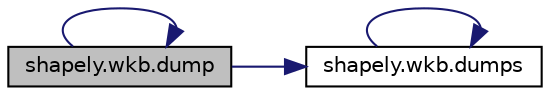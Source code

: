digraph "shapely.wkb.dump"
{
 // LATEX_PDF_SIZE
  edge [fontname="Helvetica",fontsize="10",labelfontname="Helvetica",labelfontsize="10"];
  node [fontname="Helvetica",fontsize="10",shape=record];
  rankdir="LR";
  Node1 [label="shapely.wkb.dump",height=0.2,width=0.4,color="black", fillcolor="grey75", style="filled", fontcolor="black",tooltip=" "];
  Node1 -> Node1 [color="midnightblue",fontsize="10",style="solid",fontname="Helvetica"];
  Node1 -> Node2 [color="midnightblue",fontsize="10",style="solid",fontname="Helvetica"];
  Node2 [label="shapely.wkb.dumps",height=0.2,width=0.4,color="black", fillcolor="white", style="filled",URL="$df/d2d/namespaceshapely_1_1wkb.html#a9f32d4ca978f4dc7dd19178275e5d97e",tooltip=" "];
  Node2 -> Node2 [color="midnightblue",fontsize="10",style="solid",fontname="Helvetica"];
}

